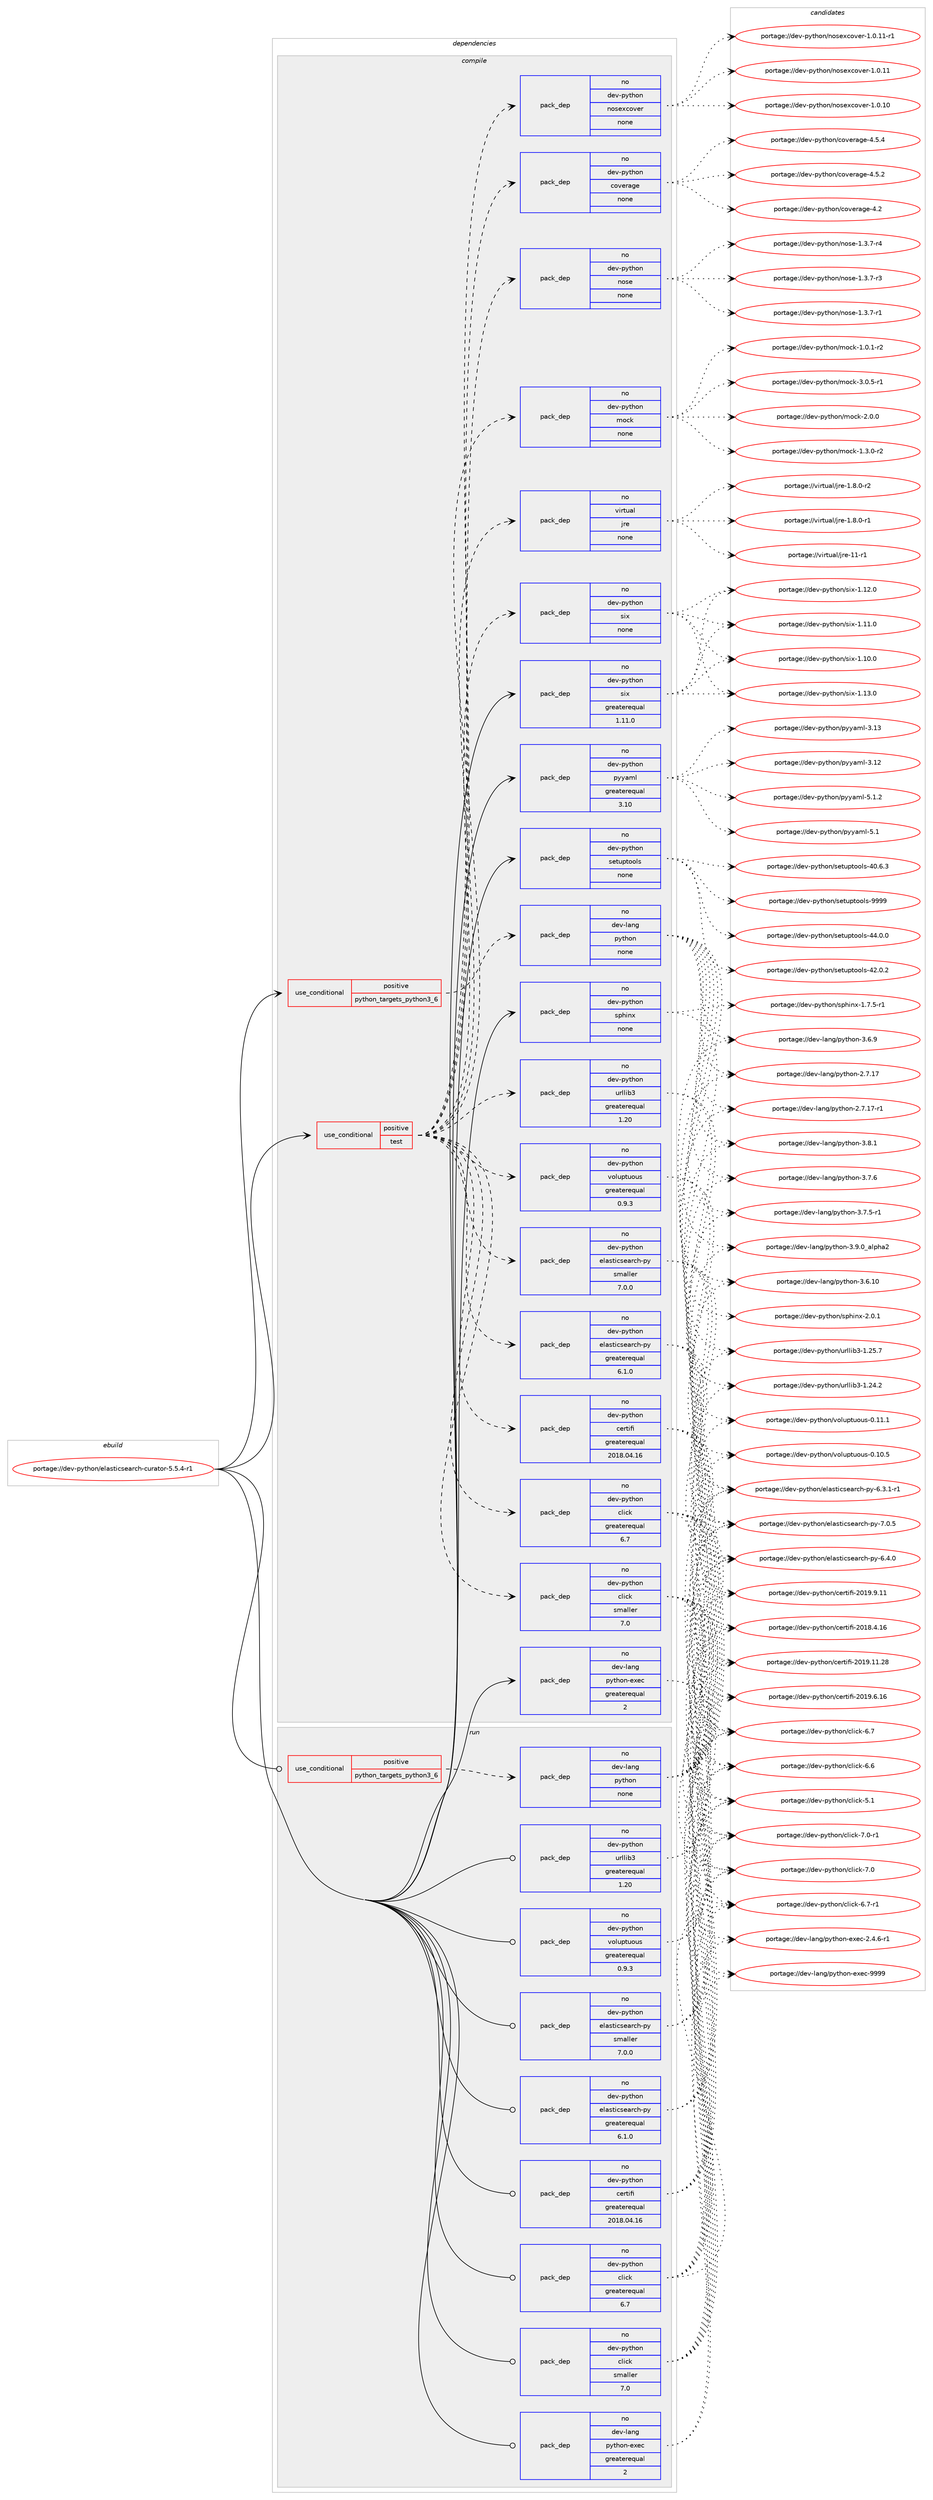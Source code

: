 digraph prolog {

# *************
# Graph options
# *************

newrank=true;
concentrate=true;
compound=true;
graph [rankdir=LR,fontname=Helvetica,fontsize=10,ranksep=1.5];#, ranksep=2.5, nodesep=0.2];
edge  [arrowhead=vee];
node  [fontname=Helvetica,fontsize=10];

# **********
# The ebuild
# **********

subgraph cluster_leftcol {
color=gray;
rank=same;
label=<<i>ebuild</i>>;
id [label="portage://dev-python/elasticsearch-curator-5.5.4-r1", color=red, width=4, href="../dev-python/elasticsearch-curator-5.5.4-r1.svg"];
}

# ****************
# The dependencies
# ****************

subgraph cluster_midcol {
color=gray;
label=<<i>dependencies</i>>;
subgraph cluster_compile {
fillcolor="#eeeeee";
style=filled;
label=<<i>compile</i>>;
subgraph cond116388 {
dependency462620 [label=<<TABLE BORDER="0" CELLBORDER="1" CELLSPACING="0" CELLPADDING="4"><TR><TD ROWSPAN="3" CELLPADDING="10">use_conditional</TD></TR><TR><TD>positive</TD></TR><TR><TD>python_targets_python3_6</TD></TR></TABLE>>, shape=none, color=red];
subgraph pack341241 {
dependency462621 [label=<<TABLE BORDER="0" CELLBORDER="1" CELLSPACING="0" CELLPADDING="4" WIDTH="220"><TR><TD ROWSPAN="6" CELLPADDING="30">pack_dep</TD></TR><TR><TD WIDTH="110">no</TD></TR><TR><TD>dev-lang</TD></TR><TR><TD>python</TD></TR><TR><TD>none</TD></TR><TR><TD></TD></TR></TABLE>>, shape=none, color=blue];
}
dependency462620:e -> dependency462621:w [weight=20,style="dashed",arrowhead="vee"];
}
id:e -> dependency462620:w [weight=20,style="solid",arrowhead="vee"];
subgraph cond116389 {
dependency462622 [label=<<TABLE BORDER="0" CELLBORDER="1" CELLSPACING="0" CELLPADDING="4"><TR><TD ROWSPAN="3" CELLPADDING="10">use_conditional</TD></TR><TR><TD>positive</TD></TR><TR><TD>test</TD></TR></TABLE>>, shape=none, color=red];
subgraph pack341242 {
dependency462623 [label=<<TABLE BORDER="0" CELLBORDER="1" CELLSPACING="0" CELLPADDING="4" WIDTH="220"><TR><TD ROWSPAN="6" CELLPADDING="30">pack_dep</TD></TR><TR><TD WIDTH="110">no</TD></TR><TR><TD>dev-python</TD></TR><TR><TD>elasticsearch-py</TD></TR><TR><TD>greaterequal</TD></TR><TR><TD>6.1.0</TD></TR></TABLE>>, shape=none, color=blue];
}
dependency462622:e -> dependency462623:w [weight=20,style="dashed",arrowhead="vee"];
subgraph pack341243 {
dependency462624 [label=<<TABLE BORDER="0" CELLBORDER="1" CELLSPACING="0" CELLPADDING="4" WIDTH="220"><TR><TD ROWSPAN="6" CELLPADDING="30">pack_dep</TD></TR><TR><TD WIDTH="110">no</TD></TR><TR><TD>dev-python</TD></TR><TR><TD>elasticsearch-py</TD></TR><TR><TD>smaller</TD></TR><TR><TD>7.0.0</TD></TR></TABLE>>, shape=none, color=blue];
}
dependency462622:e -> dependency462624:w [weight=20,style="dashed",arrowhead="vee"];
subgraph pack341244 {
dependency462625 [label=<<TABLE BORDER="0" CELLBORDER="1" CELLSPACING="0" CELLPADDING="4" WIDTH="220"><TR><TD ROWSPAN="6" CELLPADDING="30">pack_dep</TD></TR><TR><TD WIDTH="110">no</TD></TR><TR><TD>dev-python</TD></TR><TR><TD>click</TD></TR><TR><TD>greaterequal</TD></TR><TR><TD>6.7</TD></TR></TABLE>>, shape=none, color=blue];
}
dependency462622:e -> dependency462625:w [weight=20,style="dashed",arrowhead="vee"];
subgraph pack341245 {
dependency462626 [label=<<TABLE BORDER="0" CELLBORDER="1" CELLSPACING="0" CELLPADDING="4" WIDTH="220"><TR><TD ROWSPAN="6" CELLPADDING="30">pack_dep</TD></TR><TR><TD WIDTH="110">no</TD></TR><TR><TD>dev-python</TD></TR><TR><TD>click</TD></TR><TR><TD>smaller</TD></TR><TR><TD>7.0</TD></TR></TABLE>>, shape=none, color=blue];
}
dependency462622:e -> dependency462626:w [weight=20,style="dashed",arrowhead="vee"];
subgraph pack341246 {
dependency462627 [label=<<TABLE BORDER="0" CELLBORDER="1" CELLSPACING="0" CELLPADDING="4" WIDTH="220"><TR><TD ROWSPAN="6" CELLPADDING="30">pack_dep</TD></TR><TR><TD WIDTH="110">no</TD></TR><TR><TD>dev-python</TD></TR><TR><TD>certifi</TD></TR><TR><TD>greaterequal</TD></TR><TR><TD>2018.04.16</TD></TR></TABLE>>, shape=none, color=blue];
}
dependency462622:e -> dependency462627:w [weight=20,style="dashed",arrowhead="vee"];
subgraph pack341247 {
dependency462628 [label=<<TABLE BORDER="0" CELLBORDER="1" CELLSPACING="0" CELLPADDING="4" WIDTH="220"><TR><TD ROWSPAN="6" CELLPADDING="30">pack_dep</TD></TR><TR><TD WIDTH="110">no</TD></TR><TR><TD>dev-python</TD></TR><TR><TD>urllib3</TD></TR><TR><TD>greaterequal</TD></TR><TR><TD>1.20</TD></TR></TABLE>>, shape=none, color=blue];
}
dependency462622:e -> dependency462628:w [weight=20,style="dashed",arrowhead="vee"];
subgraph pack341248 {
dependency462629 [label=<<TABLE BORDER="0" CELLBORDER="1" CELLSPACING="0" CELLPADDING="4" WIDTH="220"><TR><TD ROWSPAN="6" CELLPADDING="30">pack_dep</TD></TR><TR><TD WIDTH="110">no</TD></TR><TR><TD>dev-python</TD></TR><TR><TD>voluptuous</TD></TR><TR><TD>greaterequal</TD></TR><TR><TD>0.9.3</TD></TR></TABLE>>, shape=none, color=blue];
}
dependency462622:e -> dependency462629:w [weight=20,style="dashed",arrowhead="vee"];
subgraph pack341249 {
dependency462630 [label=<<TABLE BORDER="0" CELLBORDER="1" CELLSPACING="0" CELLPADDING="4" WIDTH="220"><TR><TD ROWSPAN="6" CELLPADDING="30">pack_dep</TD></TR><TR><TD WIDTH="110">no</TD></TR><TR><TD>virtual</TD></TR><TR><TD>jre</TD></TR><TR><TD>none</TD></TR><TR><TD></TD></TR></TABLE>>, shape=none, color=blue];
}
dependency462622:e -> dependency462630:w [weight=20,style="dashed",arrowhead="vee"];
subgraph pack341250 {
dependency462631 [label=<<TABLE BORDER="0" CELLBORDER="1" CELLSPACING="0" CELLPADDING="4" WIDTH="220"><TR><TD ROWSPAN="6" CELLPADDING="30">pack_dep</TD></TR><TR><TD WIDTH="110">no</TD></TR><TR><TD>dev-python</TD></TR><TR><TD>mock</TD></TR><TR><TD>none</TD></TR><TR><TD></TD></TR></TABLE>>, shape=none, color=blue];
}
dependency462622:e -> dependency462631:w [weight=20,style="dashed",arrowhead="vee"];
subgraph pack341251 {
dependency462632 [label=<<TABLE BORDER="0" CELLBORDER="1" CELLSPACING="0" CELLPADDING="4" WIDTH="220"><TR><TD ROWSPAN="6" CELLPADDING="30">pack_dep</TD></TR><TR><TD WIDTH="110">no</TD></TR><TR><TD>dev-python</TD></TR><TR><TD>nose</TD></TR><TR><TD>none</TD></TR><TR><TD></TD></TR></TABLE>>, shape=none, color=blue];
}
dependency462622:e -> dependency462632:w [weight=20,style="dashed",arrowhead="vee"];
subgraph pack341252 {
dependency462633 [label=<<TABLE BORDER="0" CELLBORDER="1" CELLSPACING="0" CELLPADDING="4" WIDTH="220"><TR><TD ROWSPAN="6" CELLPADDING="30">pack_dep</TD></TR><TR><TD WIDTH="110">no</TD></TR><TR><TD>dev-python</TD></TR><TR><TD>coverage</TD></TR><TR><TD>none</TD></TR><TR><TD></TD></TR></TABLE>>, shape=none, color=blue];
}
dependency462622:e -> dependency462633:w [weight=20,style="dashed",arrowhead="vee"];
subgraph pack341253 {
dependency462634 [label=<<TABLE BORDER="0" CELLBORDER="1" CELLSPACING="0" CELLPADDING="4" WIDTH="220"><TR><TD ROWSPAN="6" CELLPADDING="30">pack_dep</TD></TR><TR><TD WIDTH="110">no</TD></TR><TR><TD>dev-python</TD></TR><TR><TD>nosexcover</TD></TR><TR><TD>none</TD></TR><TR><TD></TD></TR></TABLE>>, shape=none, color=blue];
}
dependency462622:e -> dependency462634:w [weight=20,style="dashed",arrowhead="vee"];
subgraph pack341254 {
dependency462635 [label=<<TABLE BORDER="0" CELLBORDER="1" CELLSPACING="0" CELLPADDING="4" WIDTH="220"><TR><TD ROWSPAN="6" CELLPADDING="30">pack_dep</TD></TR><TR><TD WIDTH="110">no</TD></TR><TR><TD>dev-python</TD></TR><TR><TD>six</TD></TR><TR><TD>none</TD></TR><TR><TD></TD></TR></TABLE>>, shape=none, color=blue];
}
dependency462622:e -> dependency462635:w [weight=20,style="dashed",arrowhead="vee"];
}
id:e -> dependency462622:w [weight=20,style="solid",arrowhead="vee"];
subgraph pack341255 {
dependency462636 [label=<<TABLE BORDER="0" CELLBORDER="1" CELLSPACING="0" CELLPADDING="4" WIDTH="220"><TR><TD ROWSPAN="6" CELLPADDING="30">pack_dep</TD></TR><TR><TD WIDTH="110">no</TD></TR><TR><TD>dev-lang</TD></TR><TR><TD>python-exec</TD></TR><TR><TD>greaterequal</TD></TR><TR><TD>2</TD></TR></TABLE>>, shape=none, color=blue];
}
id:e -> dependency462636:w [weight=20,style="solid",arrowhead="vee"];
subgraph pack341256 {
dependency462637 [label=<<TABLE BORDER="0" CELLBORDER="1" CELLSPACING="0" CELLPADDING="4" WIDTH="220"><TR><TD ROWSPAN="6" CELLPADDING="30">pack_dep</TD></TR><TR><TD WIDTH="110">no</TD></TR><TR><TD>dev-python</TD></TR><TR><TD>pyyaml</TD></TR><TR><TD>greaterequal</TD></TR><TR><TD>3.10</TD></TR></TABLE>>, shape=none, color=blue];
}
id:e -> dependency462637:w [weight=20,style="solid",arrowhead="vee"];
subgraph pack341257 {
dependency462638 [label=<<TABLE BORDER="0" CELLBORDER="1" CELLSPACING="0" CELLPADDING="4" WIDTH="220"><TR><TD ROWSPAN="6" CELLPADDING="30">pack_dep</TD></TR><TR><TD WIDTH="110">no</TD></TR><TR><TD>dev-python</TD></TR><TR><TD>setuptools</TD></TR><TR><TD>none</TD></TR><TR><TD></TD></TR></TABLE>>, shape=none, color=blue];
}
id:e -> dependency462638:w [weight=20,style="solid",arrowhead="vee"];
subgraph pack341258 {
dependency462639 [label=<<TABLE BORDER="0" CELLBORDER="1" CELLSPACING="0" CELLPADDING="4" WIDTH="220"><TR><TD ROWSPAN="6" CELLPADDING="30">pack_dep</TD></TR><TR><TD WIDTH="110">no</TD></TR><TR><TD>dev-python</TD></TR><TR><TD>six</TD></TR><TR><TD>greaterequal</TD></TR><TR><TD>1.11.0</TD></TR></TABLE>>, shape=none, color=blue];
}
id:e -> dependency462639:w [weight=20,style="solid",arrowhead="vee"];
subgraph pack341259 {
dependency462640 [label=<<TABLE BORDER="0" CELLBORDER="1" CELLSPACING="0" CELLPADDING="4" WIDTH="220"><TR><TD ROWSPAN="6" CELLPADDING="30">pack_dep</TD></TR><TR><TD WIDTH="110">no</TD></TR><TR><TD>dev-python</TD></TR><TR><TD>sphinx</TD></TR><TR><TD>none</TD></TR><TR><TD></TD></TR></TABLE>>, shape=none, color=blue];
}
id:e -> dependency462640:w [weight=20,style="solid",arrowhead="vee"];
}
subgraph cluster_compileandrun {
fillcolor="#eeeeee";
style=filled;
label=<<i>compile and run</i>>;
}
subgraph cluster_run {
fillcolor="#eeeeee";
style=filled;
label=<<i>run</i>>;
subgraph cond116390 {
dependency462641 [label=<<TABLE BORDER="0" CELLBORDER="1" CELLSPACING="0" CELLPADDING="4"><TR><TD ROWSPAN="3" CELLPADDING="10">use_conditional</TD></TR><TR><TD>positive</TD></TR><TR><TD>python_targets_python3_6</TD></TR></TABLE>>, shape=none, color=red];
subgraph pack341260 {
dependency462642 [label=<<TABLE BORDER="0" CELLBORDER="1" CELLSPACING="0" CELLPADDING="4" WIDTH="220"><TR><TD ROWSPAN="6" CELLPADDING="30">pack_dep</TD></TR><TR><TD WIDTH="110">no</TD></TR><TR><TD>dev-lang</TD></TR><TR><TD>python</TD></TR><TR><TD>none</TD></TR><TR><TD></TD></TR></TABLE>>, shape=none, color=blue];
}
dependency462641:e -> dependency462642:w [weight=20,style="dashed",arrowhead="vee"];
}
id:e -> dependency462641:w [weight=20,style="solid",arrowhead="odot"];
subgraph pack341261 {
dependency462643 [label=<<TABLE BORDER="0" CELLBORDER="1" CELLSPACING="0" CELLPADDING="4" WIDTH="220"><TR><TD ROWSPAN="6" CELLPADDING="30">pack_dep</TD></TR><TR><TD WIDTH="110">no</TD></TR><TR><TD>dev-lang</TD></TR><TR><TD>python-exec</TD></TR><TR><TD>greaterequal</TD></TR><TR><TD>2</TD></TR></TABLE>>, shape=none, color=blue];
}
id:e -> dependency462643:w [weight=20,style="solid",arrowhead="odot"];
subgraph pack341262 {
dependency462644 [label=<<TABLE BORDER="0" CELLBORDER="1" CELLSPACING="0" CELLPADDING="4" WIDTH="220"><TR><TD ROWSPAN="6" CELLPADDING="30">pack_dep</TD></TR><TR><TD WIDTH="110">no</TD></TR><TR><TD>dev-python</TD></TR><TR><TD>certifi</TD></TR><TR><TD>greaterequal</TD></TR><TR><TD>2018.04.16</TD></TR></TABLE>>, shape=none, color=blue];
}
id:e -> dependency462644:w [weight=20,style="solid",arrowhead="odot"];
subgraph pack341263 {
dependency462645 [label=<<TABLE BORDER="0" CELLBORDER="1" CELLSPACING="0" CELLPADDING="4" WIDTH="220"><TR><TD ROWSPAN="6" CELLPADDING="30">pack_dep</TD></TR><TR><TD WIDTH="110">no</TD></TR><TR><TD>dev-python</TD></TR><TR><TD>click</TD></TR><TR><TD>greaterequal</TD></TR><TR><TD>6.7</TD></TR></TABLE>>, shape=none, color=blue];
}
id:e -> dependency462645:w [weight=20,style="solid",arrowhead="odot"];
subgraph pack341264 {
dependency462646 [label=<<TABLE BORDER="0" CELLBORDER="1" CELLSPACING="0" CELLPADDING="4" WIDTH="220"><TR><TD ROWSPAN="6" CELLPADDING="30">pack_dep</TD></TR><TR><TD WIDTH="110">no</TD></TR><TR><TD>dev-python</TD></TR><TR><TD>click</TD></TR><TR><TD>smaller</TD></TR><TR><TD>7.0</TD></TR></TABLE>>, shape=none, color=blue];
}
id:e -> dependency462646:w [weight=20,style="solid",arrowhead="odot"];
subgraph pack341265 {
dependency462647 [label=<<TABLE BORDER="0" CELLBORDER="1" CELLSPACING="0" CELLPADDING="4" WIDTH="220"><TR><TD ROWSPAN="6" CELLPADDING="30">pack_dep</TD></TR><TR><TD WIDTH="110">no</TD></TR><TR><TD>dev-python</TD></TR><TR><TD>elasticsearch-py</TD></TR><TR><TD>greaterequal</TD></TR><TR><TD>6.1.0</TD></TR></TABLE>>, shape=none, color=blue];
}
id:e -> dependency462647:w [weight=20,style="solid",arrowhead="odot"];
subgraph pack341266 {
dependency462648 [label=<<TABLE BORDER="0" CELLBORDER="1" CELLSPACING="0" CELLPADDING="4" WIDTH="220"><TR><TD ROWSPAN="6" CELLPADDING="30">pack_dep</TD></TR><TR><TD WIDTH="110">no</TD></TR><TR><TD>dev-python</TD></TR><TR><TD>elasticsearch-py</TD></TR><TR><TD>smaller</TD></TR><TR><TD>7.0.0</TD></TR></TABLE>>, shape=none, color=blue];
}
id:e -> dependency462648:w [weight=20,style="solid",arrowhead="odot"];
subgraph pack341267 {
dependency462649 [label=<<TABLE BORDER="0" CELLBORDER="1" CELLSPACING="0" CELLPADDING="4" WIDTH="220"><TR><TD ROWSPAN="6" CELLPADDING="30">pack_dep</TD></TR><TR><TD WIDTH="110">no</TD></TR><TR><TD>dev-python</TD></TR><TR><TD>urllib3</TD></TR><TR><TD>greaterequal</TD></TR><TR><TD>1.20</TD></TR></TABLE>>, shape=none, color=blue];
}
id:e -> dependency462649:w [weight=20,style="solid",arrowhead="odot"];
subgraph pack341268 {
dependency462650 [label=<<TABLE BORDER="0" CELLBORDER="1" CELLSPACING="0" CELLPADDING="4" WIDTH="220"><TR><TD ROWSPAN="6" CELLPADDING="30">pack_dep</TD></TR><TR><TD WIDTH="110">no</TD></TR><TR><TD>dev-python</TD></TR><TR><TD>voluptuous</TD></TR><TR><TD>greaterequal</TD></TR><TR><TD>0.9.3</TD></TR></TABLE>>, shape=none, color=blue];
}
id:e -> dependency462650:w [weight=20,style="solid",arrowhead="odot"];
}
}

# **************
# The candidates
# **************

subgraph cluster_choices {
rank=same;
color=gray;
label=<<i>candidates</i>>;

subgraph choice341241 {
color=black;
nodesep=1;
choice10010111845108971101034711212111610411111045514657464895971081121049750 [label="portage://dev-lang/python-3.9.0_alpha2", color=red, width=4,href="../dev-lang/python-3.9.0_alpha2.svg"];
choice100101118451089711010347112121116104111110455146564649 [label="portage://dev-lang/python-3.8.1", color=red, width=4,href="../dev-lang/python-3.8.1.svg"];
choice100101118451089711010347112121116104111110455146554654 [label="portage://dev-lang/python-3.7.6", color=red, width=4,href="../dev-lang/python-3.7.6.svg"];
choice1001011184510897110103471121211161041111104551465546534511449 [label="portage://dev-lang/python-3.7.5-r1", color=red, width=4,href="../dev-lang/python-3.7.5-r1.svg"];
choice100101118451089711010347112121116104111110455146544657 [label="portage://dev-lang/python-3.6.9", color=red, width=4,href="../dev-lang/python-3.6.9.svg"];
choice10010111845108971101034711212111610411111045514654464948 [label="portage://dev-lang/python-3.6.10", color=red, width=4,href="../dev-lang/python-3.6.10.svg"];
choice100101118451089711010347112121116104111110455046554649554511449 [label="portage://dev-lang/python-2.7.17-r1", color=red, width=4,href="../dev-lang/python-2.7.17-r1.svg"];
choice10010111845108971101034711212111610411111045504655464955 [label="portage://dev-lang/python-2.7.17", color=red, width=4,href="../dev-lang/python-2.7.17.svg"];
dependency462621:e -> choice10010111845108971101034711212111610411111045514657464895971081121049750:w [style=dotted,weight="100"];
dependency462621:e -> choice100101118451089711010347112121116104111110455146564649:w [style=dotted,weight="100"];
dependency462621:e -> choice100101118451089711010347112121116104111110455146554654:w [style=dotted,weight="100"];
dependency462621:e -> choice1001011184510897110103471121211161041111104551465546534511449:w [style=dotted,weight="100"];
dependency462621:e -> choice100101118451089711010347112121116104111110455146544657:w [style=dotted,weight="100"];
dependency462621:e -> choice10010111845108971101034711212111610411111045514654464948:w [style=dotted,weight="100"];
dependency462621:e -> choice100101118451089711010347112121116104111110455046554649554511449:w [style=dotted,weight="100"];
dependency462621:e -> choice10010111845108971101034711212111610411111045504655464955:w [style=dotted,weight="100"];
}
subgraph choice341242 {
color=black;
nodesep=1;
choice10010111845112121116104111110471011089711511610599115101971149910445112121455546484653 [label="portage://dev-python/elasticsearch-py-7.0.5", color=red, width=4,href="../dev-python/elasticsearch-py-7.0.5.svg"];
choice10010111845112121116104111110471011089711511610599115101971149910445112121455446524648 [label="portage://dev-python/elasticsearch-py-6.4.0", color=red, width=4,href="../dev-python/elasticsearch-py-6.4.0.svg"];
choice100101118451121211161041111104710110897115116105991151019711499104451121214554465146494511449 [label="portage://dev-python/elasticsearch-py-6.3.1-r1", color=red, width=4,href="../dev-python/elasticsearch-py-6.3.1-r1.svg"];
dependency462623:e -> choice10010111845112121116104111110471011089711511610599115101971149910445112121455546484653:w [style=dotted,weight="100"];
dependency462623:e -> choice10010111845112121116104111110471011089711511610599115101971149910445112121455446524648:w [style=dotted,weight="100"];
dependency462623:e -> choice100101118451121211161041111104710110897115116105991151019711499104451121214554465146494511449:w [style=dotted,weight="100"];
}
subgraph choice341243 {
color=black;
nodesep=1;
choice10010111845112121116104111110471011089711511610599115101971149910445112121455546484653 [label="portage://dev-python/elasticsearch-py-7.0.5", color=red, width=4,href="../dev-python/elasticsearch-py-7.0.5.svg"];
choice10010111845112121116104111110471011089711511610599115101971149910445112121455446524648 [label="portage://dev-python/elasticsearch-py-6.4.0", color=red, width=4,href="../dev-python/elasticsearch-py-6.4.0.svg"];
choice100101118451121211161041111104710110897115116105991151019711499104451121214554465146494511449 [label="portage://dev-python/elasticsearch-py-6.3.1-r1", color=red, width=4,href="../dev-python/elasticsearch-py-6.3.1-r1.svg"];
dependency462624:e -> choice10010111845112121116104111110471011089711511610599115101971149910445112121455546484653:w [style=dotted,weight="100"];
dependency462624:e -> choice10010111845112121116104111110471011089711511610599115101971149910445112121455446524648:w [style=dotted,weight="100"];
dependency462624:e -> choice100101118451121211161041111104710110897115116105991151019711499104451121214554465146494511449:w [style=dotted,weight="100"];
}
subgraph choice341244 {
color=black;
nodesep=1;
choice10010111845112121116104111110479910810599107455546484511449 [label="portage://dev-python/click-7.0-r1", color=red, width=4,href="../dev-python/click-7.0-r1.svg"];
choice1001011184511212111610411111047991081059910745554648 [label="portage://dev-python/click-7.0", color=red, width=4,href="../dev-python/click-7.0.svg"];
choice10010111845112121116104111110479910810599107455446554511449 [label="portage://dev-python/click-6.7-r1", color=red, width=4,href="../dev-python/click-6.7-r1.svg"];
choice1001011184511212111610411111047991081059910745544655 [label="portage://dev-python/click-6.7", color=red, width=4,href="../dev-python/click-6.7.svg"];
choice1001011184511212111610411111047991081059910745544654 [label="portage://dev-python/click-6.6", color=red, width=4,href="../dev-python/click-6.6.svg"];
choice1001011184511212111610411111047991081059910745534649 [label="portage://dev-python/click-5.1", color=red, width=4,href="../dev-python/click-5.1.svg"];
dependency462625:e -> choice10010111845112121116104111110479910810599107455546484511449:w [style=dotted,weight="100"];
dependency462625:e -> choice1001011184511212111610411111047991081059910745554648:w [style=dotted,weight="100"];
dependency462625:e -> choice10010111845112121116104111110479910810599107455446554511449:w [style=dotted,weight="100"];
dependency462625:e -> choice1001011184511212111610411111047991081059910745544655:w [style=dotted,weight="100"];
dependency462625:e -> choice1001011184511212111610411111047991081059910745544654:w [style=dotted,weight="100"];
dependency462625:e -> choice1001011184511212111610411111047991081059910745534649:w [style=dotted,weight="100"];
}
subgraph choice341245 {
color=black;
nodesep=1;
choice10010111845112121116104111110479910810599107455546484511449 [label="portage://dev-python/click-7.0-r1", color=red, width=4,href="../dev-python/click-7.0-r1.svg"];
choice1001011184511212111610411111047991081059910745554648 [label="portage://dev-python/click-7.0", color=red, width=4,href="../dev-python/click-7.0.svg"];
choice10010111845112121116104111110479910810599107455446554511449 [label="portage://dev-python/click-6.7-r1", color=red, width=4,href="../dev-python/click-6.7-r1.svg"];
choice1001011184511212111610411111047991081059910745544655 [label="portage://dev-python/click-6.7", color=red, width=4,href="../dev-python/click-6.7.svg"];
choice1001011184511212111610411111047991081059910745544654 [label="portage://dev-python/click-6.6", color=red, width=4,href="../dev-python/click-6.6.svg"];
choice1001011184511212111610411111047991081059910745534649 [label="portage://dev-python/click-5.1", color=red, width=4,href="../dev-python/click-5.1.svg"];
dependency462626:e -> choice10010111845112121116104111110479910810599107455546484511449:w [style=dotted,weight="100"];
dependency462626:e -> choice1001011184511212111610411111047991081059910745554648:w [style=dotted,weight="100"];
dependency462626:e -> choice10010111845112121116104111110479910810599107455446554511449:w [style=dotted,weight="100"];
dependency462626:e -> choice1001011184511212111610411111047991081059910745544655:w [style=dotted,weight="100"];
dependency462626:e -> choice1001011184511212111610411111047991081059910745544654:w [style=dotted,weight="100"];
dependency462626:e -> choice1001011184511212111610411111047991081059910745534649:w [style=dotted,weight="100"];
}
subgraph choice341246 {
color=black;
nodesep=1;
choice10010111845112121116104111110479910111411610510210545504849574657464949 [label="portage://dev-python/certifi-2019.9.11", color=red, width=4,href="../dev-python/certifi-2019.9.11.svg"];
choice10010111845112121116104111110479910111411610510210545504849574654464954 [label="portage://dev-python/certifi-2019.6.16", color=red, width=4,href="../dev-python/certifi-2019.6.16.svg"];
choice1001011184511212111610411111047991011141161051021054550484957464949465056 [label="portage://dev-python/certifi-2019.11.28", color=red, width=4,href="../dev-python/certifi-2019.11.28.svg"];
choice10010111845112121116104111110479910111411610510210545504849564652464954 [label="portage://dev-python/certifi-2018.4.16", color=red, width=4,href="../dev-python/certifi-2018.4.16.svg"];
dependency462627:e -> choice10010111845112121116104111110479910111411610510210545504849574657464949:w [style=dotted,weight="100"];
dependency462627:e -> choice10010111845112121116104111110479910111411610510210545504849574654464954:w [style=dotted,weight="100"];
dependency462627:e -> choice1001011184511212111610411111047991011141161051021054550484957464949465056:w [style=dotted,weight="100"];
dependency462627:e -> choice10010111845112121116104111110479910111411610510210545504849564652464954:w [style=dotted,weight="100"];
}
subgraph choice341247 {
color=black;
nodesep=1;
choice1001011184511212111610411111047117114108108105985145494650534655 [label="portage://dev-python/urllib3-1.25.7", color=red, width=4,href="../dev-python/urllib3-1.25.7.svg"];
choice1001011184511212111610411111047117114108108105985145494650524650 [label="portage://dev-python/urllib3-1.24.2", color=red, width=4,href="../dev-python/urllib3-1.24.2.svg"];
dependency462628:e -> choice1001011184511212111610411111047117114108108105985145494650534655:w [style=dotted,weight="100"];
dependency462628:e -> choice1001011184511212111610411111047117114108108105985145494650524650:w [style=dotted,weight="100"];
}
subgraph choice341248 {
color=black;
nodesep=1;
choice100101118451121211161041111104711811110811711211611711111711545484649494649 [label="portage://dev-python/voluptuous-0.11.1", color=red, width=4,href="../dev-python/voluptuous-0.11.1.svg"];
choice100101118451121211161041111104711811110811711211611711111711545484649484653 [label="portage://dev-python/voluptuous-0.10.5", color=red, width=4,href="../dev-python/voluptuous-0.10.5.svg"];
dependency462629:e -> choice100101118451121211161041111104711811110811711211611711111711545484649494649:w [style=dotted,weight="100"];
dependency462629:e -> choice100101118451121211161041111104711811110811711211611711111711545484649484653:w [style=dotted,weight="100"];
}
subgraph choice341249 {
color=black;
nodesep=1;
choice11810511411611797108471061141014549494511449 [label="portage://virtual/jre-11-r1", color=red, width=4,href="../virtual/jre-11-r1.svg"];
choice11810511411611797108471061141014549465646484511450 [label="portage://virtual/jre-1.8.0-r2", color=red, width=4,href="../virtual/jre-1.8.0-r2.svg"];
choice11810511411611797108471061141014549465646484511449 [label="portage://virtual/jre-1.8.0-r1", color=red, width=4,href="../virtual/jre-1.8.0-r1.svg"];
dependency462630:e -> choice11810511411611797108471061141014549494511449:w [style=dotted,weight="100"];
dependency462630:e -> choice11810511411611797108471061141014549465646484511450:w [style=dotted,weight="100"];
dependency462630:e -> choice11810511411611797108471061141014549465646484511449:w [style=dotted,weight="100"];
}
subgraph choice341250 {
color=black;
nodesep=1;
choice1001011184511212111610411111047109111991074551464846534511449 [label="portage://dev-python/mock-3.0.5-r1", color=red, width=4,href="../dev-python/mock-3.0.5-r1.svg"];
choice100101118451121211161041111104710911199107455046484648 [label="portage://dev-python/mock-2.0.0", color=red, width=4,href="../dev-python/mock-2.0.0.svg"];
choice1001011184511212111610411111047109111991074549465146484511450 [label="portage://dev-python/mock-1.3.0-r2", color=red, width=4,href="../dev-python/mock-1.3.0-r2.svg"];
choice1001011184511212111610411111047109111991074549464846494511450 [label="portage://dev-python/mock-1.0.1-r2", color=red, width=4,href="../dev-python/mock-1.0.1-r2.svg"];
dependency462631:e -> choice1001011184511212111610411111047109111991074551464846534511449:w [style=dotted,weight="100"];
dependency462631:e -> choice100101118451121211161041111104710911199107455046484648:w [style=dotted,weight="100"];
dependency462631:e -> choice1001011184511212111610411111047109111991074549465146484511450:w [style=dotted,weight="100"];
dependency462631:e -> choice1001011184511212111610411111047109111991074549464846494511450:w [style=dotted,weight="100"];
}
subgraph choice341251 {
color=black;
nodesep=1;
choice10010111845112121116104111110471101111151014549465146554511452 [label="portage://dev-python/nose-1.3.7-r4", color=red, width=4,href="../dev-python/nose-1.3.7-r4.svg"];
choice10010111845112121116104111110471101111151014549465146554511451 [label="portage://dev-python/nose-1.3.7-r3", color=red, width=4,href="../dev-python/nose-1.3.7-r3.svg"];
choice10010111845112121116104111110471101111151014549465146554511449 [label="portage://dev-python/nose-1.3.7-r1", color=red, width=4,href="../dev-python/nose-1.3.7-r1.svg"];
dependency462632:e -> choice10010111845112121116104111110471101111151014549465146554511452:w [style=dotted,weight="100"];
dependency462632:e -> choice10010111845112121116104111110471101111151014549465146554511451:w [style=dotted,weight="100"];
dependency462632:e -> choice10010111845112121116104111110471101111151014549465146554511449:w [style=dotted,weight="100"];
}
subgraph choice341252 {
color=black;
nodesep=1;
choice10010111845112121116104111110479911111810111497103101455246534652 [label="portage://dev-python/coverage-4.5.4", color=red, width=4,href="../dev-python/coverage-4.5.4.svg"];
choice10010111845112121116104111110479911111810111497103101455246534650 [label="portage://dev-python/coverage-4.5.2", color=red, width=4,href="../dev-python/coverage-4.5.2.svg"];
choice1001011184511212111610411111047991111181011149710310145524650 [label="portage://dev-python/coverage-4.2", color=red, width=4,href="../dev-python/coverage-4.2.svg"];
dependency462633:e -> choice10010111845112121116104111110479911111810111497103101455246534652:w [style=dotted,weight="100"];
dependency462633:e -> choice10010111845112121116104111110479911111810111497103101455246534650:w [style=dotted,weight="100"];
dependency462633:e -> choice1001011184511212111610411111047991111181011149710310145524650:w [style=dotted,weight="100"];
}
subgraph choice341253 {
color=black;
nodesep=1;
choice100101118451121211161041111104711011111510112099111118101114454946484649494511449 [label="portage://dev-python/nosexcover-1.0.11-r1", color=red, width=4,href="../dev-python/nosexcover-1.0.11-r1.svg"];
choice10010111845112121116104111110471101111151011209911111810111445494648464949 [label="portage://dev-python/nosexcover-1.0.11", color=red, width=4,href="../dev-python/nosexcover-1.0.11.svg"];
choice10010111845112121116104111110471101111151011209911111810111445494648464948 [label="portage://dev-python/nosexcover-1.0.10", color=red, width=4,href="../dev-python/nosexcover-1.0.10.svg"];
dependency462634:e -> choice100101118451121211161041111104711011111510112099111118101114454946484649494511449:w [style=dotted,weight="100"];
dependency462634:e -> choice10010111845112121116104111110471101111151011209911111810111445494648464949:w [style=dotted,weight="100"];
dependency462634:e -> choice10010111845112121116104111110471101111151011209911111810111445494648464948:w [style=dotted,weight="100"];
}
subgraph choice341254 {
color=black;
nodesep=1;
choice100101118451121211161041111104711510512045494649514648 [label="portage://dev-python/six-1.13.0", color=red, width=4,href="../dev-python/six-1.13.0.svg"];
choice100101118451121211161041111104711510512045494649504648 [label="portage://dev-python/six-1.12.0", color=red, width=4,href="../dev-python/six-1.12.0.svg"];
choice100101118451121211161041111104711510512045494649494648 [label="portage://dev-python/six-1.11.0", color=red, width=4,href="../dev-python/six-1.11.0.svg"];
choice100101118451121211161041111104711510512045494649484648 [label="portage://dev-python/six-1.10.0", color=red, width=4,href="../dev-python/six-1.10.0.svg"];
dependency462635:e -> choice100101118451121211161041111104711510512045494649514648:w [style=dotted,weight="100"];
dependency462635:e -> choice100101118451121211161041111104711510512045494649504648:w [style=dotted,weight="100"];
dependency462635:e -> choice100101118451121211161041111104711510512045494649494648:w [style=dotted,weight="100"];
dependency462635:e -> choice100101118451121211161041111104711510512045494649484648:w [style=dotted,weight="100"];
}
subgraph choice341255 {
color=black;
nodesep=1;
choice10010111845108971101034711212111610411111045101120101994557575757 [label="portage://dev-lang/python-exec-9999", color=red, width=4,href="../dev-lang/python-exec-9999.svg"];
choice10010111845108971101034711212111610411111045101120101994550465246544511449 [label="portage://dev-lang/python-exec-2.4.6-r1", color=red, width=4,href="../dev-lang/python-exec-2.4.6-r1.svg"];
dependency462636:e -> choice10010111845108971101034711212111610411111045101120101994557575757:w [style=dotted,weight="100"];
dependency462636:e -> choice10010111845108971101034711212111610411111045101120101994550465246544511449:w [style=dotted,weight="100"];
}
subgraph choice341256 {
color=black;
nodesep=1;
choice100101118451121211161041111104711212112197109108455346494650 [label="portage://dev-python/pyyaml-5.1.2", color=red, width=4,href="../dev-python/pyyaml-5.1.2.svg"];
choice10010111845112121116104111110471121211219710910845534649 [label="portage://dev-python/pyyaml-5.1", color=red, width=4,href="../dev-python/pyyaml-5.1.svg"];
choice1001011184511212111610411111047112121121971091084551464951 [label="portage://dev-python/pyyaml-3.13", color=red, width=4,href="../dev-python/pyyaml-3.13.svg"];
choice1001011184511212111610411111047112121121971091084551464950 [label="portage://dev-python/pyyaml-3.12", color=red, width=4,href="../dev-python/pyyaml-3.12.svg"];
dependency462637:e -> choice100101118451121211161041111104711212112197109108455346494650:w [style=dotted,weight="100"];
dependency462637:e -> choice10010111845112121116104111110471121211219710910845534649:w [style=dotted,weight="100"];
dependency462637:e -> choice1001011184511212111610411111047112121121971091084551464951:w [style=dotted,weight="100"];
dependency462637:e -> choice1001011184511212111610411111047112121121971091084551464950:w [style=dotted,weight="100"];
}
subgraph choice341257 {
color=black;
nodesep=1;
choice10010111845112121116104111110471151011161171121161111111081154557575757 [label="portage://dev-python/setuptools-9999", color=red, width=4,href="../dev-python/setuptools-9999.svg"];
choice100101118451121211161041111104711510111611711211611111110811545525246484648 [label="portage://dev-python/setuptools-44.0.0", color=red, width=4,href="../dev-python/setuptools-44.0.0.svg"];
choice100101118451121211161041111104711510111611711211611111110811545525046484650 [label="portage://dev-python/setuptools-42.0.2", color=red, width=4,href="../dev-python/setuptools-42.0.2.svg"];
choice100101118451121211161041111104711510111611711211611111110811545524846544651 [label="portage://dev-python/setuptools-40.6.3", color=red, width=4,href="../dev-python/setuptools-40.6.3.svg"];
dependency462638:e -> choice10010111845112121116104111110471151011161171121161111111081154557575757:w [style=dotted,weight="100"];
dependency462638:e -> choice100101118451121211161041111104711510111611711211611111110811545525246484648:w [style=dotted,weight="100"];
dependency462638:e -> choice100101118451121211161041111104711510111611711211611111110811545525046484650:w [style=dotted,weight="100"];
dependency462638:e -> choice100101118451121211161041111104711510111611711211611111110811545524846544651:w [style=dotted,weight="100"];
}
subgraph choice341258 {
color=black;
nodesep=1;
choice100101118451121211161041111104711510512045494649514648 [label="portage://dev-python/six-1.13.0", color=red, width=4,href="../dev-python/six-1.13.0.svg"];
choice100101118451121211161041111104711510512045494649504648 [label="portage://dev-python/six-1.12.0", color=red, width=4,href="../dev-python/six-1.12.0.svg"];
choice100101118451121211161041111104711510512045494649494648 [label="portage://dev-python/six-1.11.0", color=red, width=4,href="../dev-python/six-1.11.0.svg"];
choice100101118451121211161041111104711510512045494649484648 [label="portage://dev-python/six-1.10.0", color=red, width=4,href="../dev-python/six-1.10.0.svg"];
dependency462639:e -> choice100101118451121211161041111104711510512045494649514648:w [style=dotted,weight="100"];
dependency462639:e -> choice100101118451121211161041111104711510512045494649504648:w [style=dotted,weight="100"];
dependency462639:e -> choice100101118451121211161041111104711510512045494649494648:w [style=dotted,weight="100"];
dependency462639:e -> choice100101118451121211161041111104711510512045494649484648:w [style=dotted,weight="100"];
}
subgraph choice341259 {
color=black;
nodesep=1;
choice1001011184511212111610411111047115112104105110120455046484649 [label="portage://dev-python/sphinx-2.0.1", color=red, width=4,href="../dev-python/sphinx-2.0.1.svg"];
choice10010111845112121116104111110471151121041051101204549465546534511449 [label="portage://dev-python/sphinx-1.7.5-r1", color=red, width=4,href="../dev-python/sphinx-1.7.5-r1.svg"];
dependency462640:e -> choice1001011184511212111610411111047115112104105110120455046484649:w [style=dotted,weight="100"];
dependency462640:e -> choice10010111845112121116104111110471151121041051101204549465546534511449:w [style=dotted,weight="100"];
}
subgraph choice341260 {
color=black;
nodesep=1;
choice10010111845108971101034711212111610411111045514657464895971081121049750 [label="portage://dev-lang/python-3.9.0_alpha2", color=red, width=4,href="../dev-lang/python-3.9.0_alpha2.svg"];
choice100101118451089711010347112121116104111110455146564649 [label="portage://dev-lang/python-3.8.1", color=red, width=4,href="../dev-lang/python-3.8.1.svg"];
choice100101118451089711010347112121116104111110455146554654 [label="portage://dev-lang/python-3.7.6", color=red, width=4,href="../dev-lang/python-3.7.6.svg"];
choice1001011184510897110103471121211161041111104551465546534511449 [label="portage://dev-lang/python-3.7.5-r1", color=red, width=4,href="../dev-lang/python-3.7.5-r1.svg"];
choice100101118451089711010347112121116104111110455146544657 [label="portage://dev-lang/python-3.6.9", color=red, width=4,href="../dev-lang/python-3.6.9.svg"];
choice10010111845108971101034711212111610411111045514654464948 [label="portage://dev-lang/python-3.6.10", color=red, width=4,href="../dev-lang/python-3.6.10.svg"];
choice100101118451089711010347112121116104111110455046554649554511449 [label="portage://dev-lang/python-2.7.17-r1", color=red, width=4,href="../dev-lang/python-2.7.17-r1.svg"];
choice10010111845108971101034711212111610411111045504655464955 [label="portage://dev-lang/python-2.7.17", color=red, width=4,href="../dev-lang/python-2.7.17.svg"];
dependency462642:e -> choice10010111845108971101034711212111610411111045514657464895971081121049750:w [style=dotted,weight="100"];
dependency462642:e -> choice100101118451089711010347112121116104111110455146564649:w [style=dotted,weight="100"];
dependency462642:e -> choice100101118451089711010347112121116104111110455146554654:w [style=dotted,weight="100"];
dependency462642:e -> choice1001011184510897110103471121211161041111104551465546534511449:w [style=dotted,weight="100"];
dependency462642:e -> choice100101118451089711010347112121116104111110455146544657:w [style=dotted,weight="100"];
dependency462642:e -> choice10010111845108971101034711212111610411111045514654464948:w [style=dotted,weight="100"];
dependency462642:e -> choice100101118451089711010347112121116104111110455046554649554511449:w [style=dotted,weight="100"];
dependency462642:e -> choice10010111845108971101034711212111610411111045504655464955:w [style=dotted,weight="100"];
}
subgraph choice341261 {
color=black;
nodesep=1;
choice10010111845108971101034711212111610411111045101120101994557575757 [label="portage://dev-lang/python-exec-9999", color=red, width=4,href="../dev-lang/python-exec-9999.svg"];
choice10010111845108971101034711212111610411111045101120101994550465246544511449 [label="portage://dev-lang/python-exec-2.4.6-r1", color=red, width=4,href="../dev-lang/python-exec-2.4.6-r1.svg"];
dependency462643:e -> choice10010111845108971101034711212111610411111045101120101994557575757:w [style=dotted,weight="100"];
dependency462643:e -> choice10010111845108971101034711212111610411111045101120101994550465246544511449:w [style=dotted,weight="100"];
}
subgraph choice341262 {
color=black;
nodesep=1;
choice10010111845112121116104111110479910111411610510210545504849574657464949 [label="portage://dev-python/certifi-2019.9.11", color=red, width=4,href="../dev-python/certifi-2019.9.11.svg"];
choice10010111845112121116104111110479910111411610510210545504849574654464954 [label="portage://dev-python/certifi-2019.6.16", color=red, width=4,href="../dev-python/certifi-2019.6.16.svg"];
choice1001011184511212111610411111047991011141161051021054550484957464949465056 [label="portage://dev-python/certifi-2019.11.28", color=red, width=4,href="../dev-python/certifi-2019.11.28.svg"];
choice10010111845112121116104111110479910111411610510210545504849564652464954 [label="portage://dev-python/certifi-2018.4.16", color=red, width=4,href="../dev-python/certifi-2018.4.16.svg"];
dependency462644:e -> choice10010111845112121116104111110479910111411610510210545504849574657464949:w [style=dotted,weight="100"];
dependency462644:e -> choice10010111845112121116104111110479910111411610510210545504849574654464954:w [style=dotted,weight="100"];
dependency462644:e -> choice1001011184511212111610411111047991011141161051021054550484957464949465056:w [style=dotted,weight="100"];
dependency462644:e -> choice10010111845112121116104111110479910111411610510210545504849564652464954:w [style=dotted,weight="100"];
}
subgraph choice341263 {
color=black;
nodesep=1;
choice10010111845112121116104111110479910810599107455546484511449 [label="portage://dev-python/click-7.0-r1", color=red, width=4,href="../dev-python/click-7.0-r1.svg"];
choice1001011184511212111610411111047991081059910745554648 [label="portage://dev-python/click-7.0", color=red, width=4,href="../dev-python/click-7.0.svg"];
choice10010111845112121116104111110479910810599107455446554511449 [label="portage://dev-python/click-6.7-r1", color=red, width=4,href="../dev-python/click-6.7-r1.svg"];
choice1001011184511212111610411111047991081059910745544655 [label="portage://dev-python/click-6.7", color=red, width=4,href="../dev-python/click-6.7.svg"];
choice1001011184511212111610411111047991081059910745544654 [label="portage://dev-python/click-6.6", color=red, width=4,href="../dev-python/click-6.6.svg"];
choice1001011184511212111610411111047991081059910745534649 [label="portage://dev-python/click-5.1", color=red, width=4,href="../dev-python/click-5.1.svg"];
dependency462645:e -> choice10010111845112121116104111110479910810599107455546484511449:w [style=dotted,weight="100"];
dependency462645:e -> choice1001011184511212111610411111047991081059910745554648:w [style=dotted,weight="100"];
dependency462645:e -> choice10010111845112121116104111110479910810599107455446554511449:w [style=dotted,weight="100"];
dependency462645:e -> choice1001011184511212111610411111047991081059910745544655:w [style=dotted,weight="100"];
dependency462645:e -> choice1001011184511212111610411111047991081059910745544654:w [style=dotted,weight="100"];
dependency462645:e -> choice1001011184511212111610411111047991081059910745534649:w [style=dotted,weight="100"];
}
subgraph choice341264 {
color=black;
nodesep=1;
choice10010111845112121116104111110479910810599107455546484511449 [label="portage://dev-python/click-7.0-r1", color=red, width=4,href="../dev-python/click-7.0-r1.svg"];
choice1001011184511212111610411111047991081059910745554648 [label="portage://dev-python/click-7.0", color=red, width=4,href="../dev-python/click-7.0.svg"];
choice10010111845112121116104111110479910810599107455446554511449 [label="portage://dev-python/click-6.7-r1", color=red, width=4,href="../dev-python/click-6.7-r1.svg"];
choice1001011184511212111610411111047991081059910745544655 [label="portage://dev-python/click-6.7", color=red, width=4,href="../dev-python/click-6.7.svg"];
choice1001011184511212111610411111047991081059910745544654 [label="portage://dev-python/click-6.6", color=red, width=4,href="../dev-python/click-6.6.svg"];
choice1001011184511212111610411111047991081059910745534649 [label="portage://dev-python/click-5.1", color=red, width=4,href="../dev-python/click-5.1.svg"];
dependency462646:e -> choice10010111845112121116104111110479910810599107455546484511449:w [style=dotted,weight="100"];
dependency462646:e -> choice1001011184511212111610411111047991081059910745554648:w [style=dotted,weight="100"];
dependency462646:e -> choice10010111845112121116104111110479910810599107455446554511449:w [style=dotted,weight="100"];
dependency462646:e -> choice1001011184511212111610411111047991081059910745544655:w [style=dotted,weight="100"];
dependency462646:e -> choice1001011184511212111610411111047991081059910745544654:w [style=dotted,weight="100"];
dependency462646:e -> choice1001011184511212111610411111047991081059910745534649:w [style=dotted,weight="100"];
}
subgraph choice341265 {
color=black;
nodesep=1;
choice10010111845112121116104111110471011089711511610599115101971149910445112121455546484653 [label="portage://dev-python/elasticsearch-py-7.0.5", color=red, width=4,href="../dev-python/elasticsearch-py-7.0.5.svg"];
choice10010111845112121116104111110471011089711511610599115101971149910445112121455446524648 [label="portage://dev-python/elasticsearch-py-6.4.0", color=red, width=4,href="../dev-python/elasticsearch-py-6.4.0.svg"];
choice100101118451121211161041111104710110897115116105991151019711499104451121214554465146494511449 [label="portage://dev-python/elasticsearch-py-6.3.1-r1", color=red, width=4,href="../dev-python/elasticsearch-py-6.3.1-r1.svg"];
dependency462647:e -> choice10010111845112121116104111110471011089711511610599115101971149910445112121455546484653:w [style=dotted,weight="100"];
dependency462647:e -> choice10010111845112121116104111110471011089711511610599115101971149910445112121455446524648:w [style=dotted,weight="100"];
dependency462647:e -> choice100101118451121211161041111104710110897115116105991151019711499104451121214554465146494511449:w [style=dotted,weight="100"];
}
subgraph choice341266 {
color=black;
nodesep=1;
choice10010111845112121116104111110471011089711511610599115101971149910445112121455546484653 [label="portage://dev-python/elasticsearch-py-7.0.5", color=red, width=4,href="../dev-python/elasticsearch-py-7.0.5.svg"];
choice10010111845112121116104111110471011089711511610599115101971149910445112121455446524648 [label="portage://dev-python/elasticsearch-py-6.4.0", color=red, width=4,href="../dev-python/elasticsearch-py-6.4.0.svg"];
choice100101118451121211161041111104710110897115116105991151019711499104451121214554465146494511449 [label="portage://dev-python/elasticsearch-py-6.3.1-r1", color=red, width=4,href="../dev-python/elasticsearch-py-6.3.1-r1.svg"];
dependency462648:e -> choice10010111845112121116104111110471011089711511610599115101971149910445112121455546484653:w [style=dotted,weight="100"];
dependency462648:e -> choice10010111845112121116104111110471011089711511610599115101971149910445112121455446524648:w [style=dotted,weight="100"];
dependency462648:e -> choice100101118451121211161041111104710110897115116105991151019711499104451121214554465146494511449:w [style=dotted,weight="100"];
}
subgraph choice341267 {
color=black;
nodesep=1;
choice1001011184511212111610411111047117114108108105985145494650534655 [label="portage://dev-python/urllib3-1.25.7", color=red, width=4,href="../dev-python/urllib3-1.25.7.svg"];
choice1001011184511212111610411111047117114108108105985145494650524650 [label="portage://dev-python/urllib3-1.24.2", color=red, width=4,href="../dev-python/urllib3-1.24.2.svg"];
dependency462649:e -> choice1001011184511212111610411111047117114108108105985145494650534655:w [style=dotted,weight="100"];
dependency462649:e -> choice1001011184511212111610411111047117114108108105985145494650524650:w [style=dotted,weight="100"];
}
subgraph choice341268 {
color=black;
nodesep=1;
choice100101118451121211161041111104711811110811711211611711111711545484649494649 [label="portage://dev-python/voluptuous-0.11.1", color=red, width=4,href="../dev-python/voluptuous-0.11.1.svg"];
choice100101118451121211161041111104711811110811711211611711111711545484649484653 [label="portage://dev-python/voluptuous-0.10.5", color=red, width=4,href="../dev-python/voluptuous-0.10.5.svg"];
dependency462650:e -> choice100101118451121211161041111104711811110811711211611711111711545484649494649:w [style=dotted,weight="100"];
dependency462650:e -> choice100101118451121211161041111104711811110811711211611711111711545484649484653:w [style=dotted,weight="100"];
}
}

}
